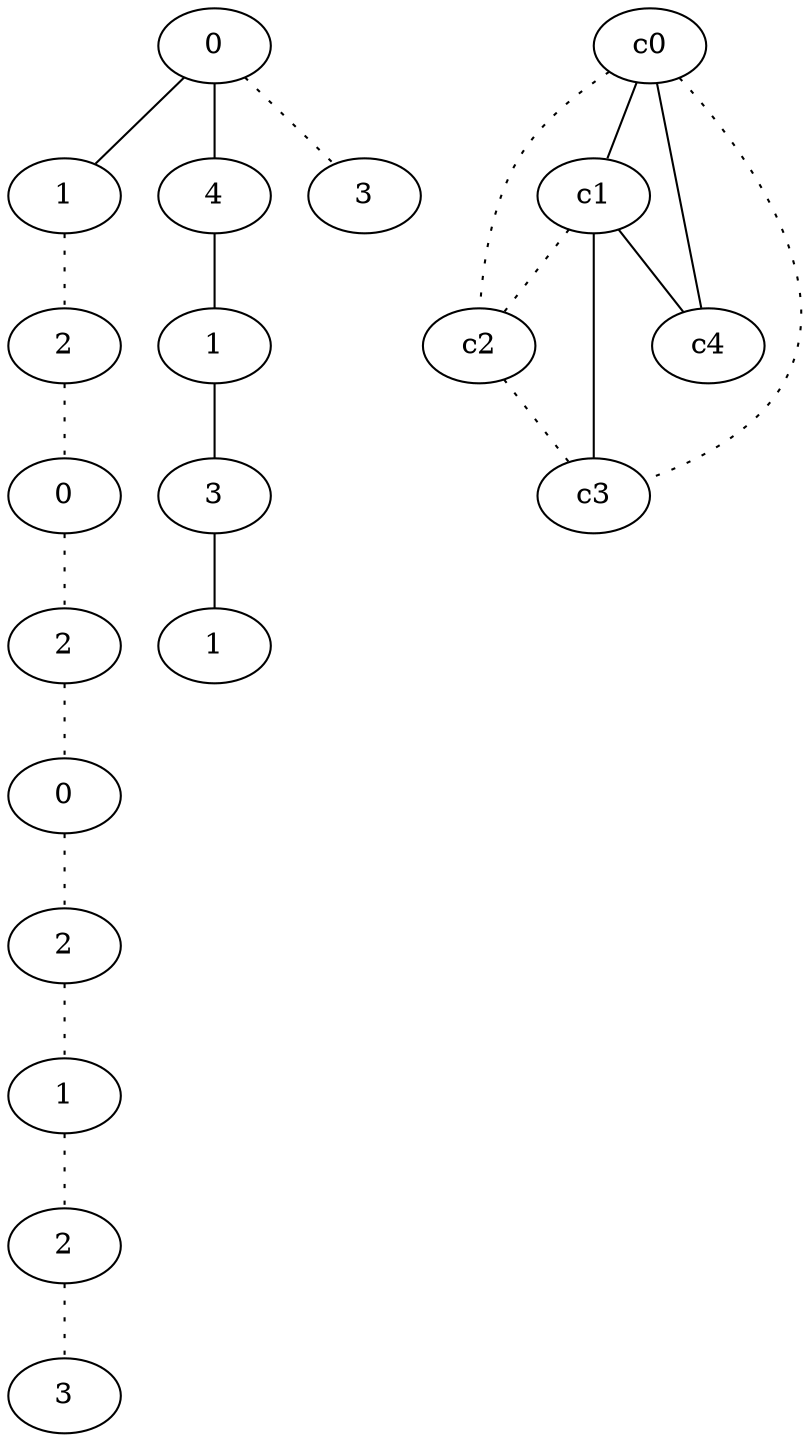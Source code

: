 graph {
a0[label=0];
a1[label=1];
a2[label=2];
a3[label=0];
a4[label=2];
a5[label=0];
a6[label=2];
a7[label=1];
a8[label=2];
a9[label=3];
a10[label=4];
a11[label=1];
a12[label=3];
a13[label=1];
a14[label=3];
a0 -- a1;
a0 -- a10;
a0 -- a14 [style=dotted];
a1 -- a2 [style=dotted];
a2 -- a3 [style=dotted];
a3 -- a4 [style=dotted];
a4 -- a5 [style=dotted];
a5 -- a6 [style=dotted];
a6 -- a7 [style=dotted];
a7 -- a8 [style=dotted];
a8 -- a9 [style=dotted];
a10 -- a11;
a11 -- a12;
a12 -- a13;
c0 -- c1;
c0 -- c2 [style=dotted];
c0 -- c3 [style=dotted];
c0 -- c4;
c1 -- c2 [style=dotted];
c1 -- c3;
c1 -- c4;
c2 -- c3 [style=dotted];
}
